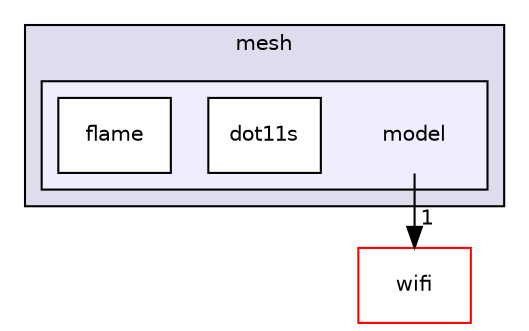 digraph "mesh/model" {
  compound=true
  node [ fontsize="10", fontname="Helvetica"];
  edge [ labelfontsize="10", labelfontname="Helvetica"];
  subgraph clusterdir_71786b7bc69a081a150e1a2372e4c3f1 {
    graph [ bgcolor="#ddddee", pencolor="black", label="mesh" fontname="Helvetica", fontsize="10", URL="dir_71786b7bc69a081a150e1a2372e4c3f1.html"]
  subgraph clusterdir_a4b7e01e85b9c193dcc87ec28d510bcd {
    graph [ bgcolor="#eeeeff", pencolor="black", label="" URL="dir_a4b7e01e85b9c193dcc87ec28d510bcd.html"];
    dir_a4b7e01e85b9c193dcc87ec28d510bcd [shape=plaintext label="model"];
    dir_925cd3bc11afbf01d4b1ff3fc246f8ca [shape=box label="dot11s" color="black" fillcolor="white" style="filled" URL="dir_925cd3bc11afbf01d4b1ff3fc246f8ca.html"];
    dir_a997051c34ea4fb8316e454cfc667d41 [shape=box label="flame" color="black" fillcolor="white" style="filled" URL="dir_a997051c34ea4fb8316e454cfc667d41.html"];
  }
  }
  dir_a701b57a7c8453ceba64c1289f0b7340 [shape=box label="wifi" fillcolor="white" style="filled" color="red" URL="dir_a701b57a7c8453ceba64c1289f0b7340.html"];
  dir_a4b7e01e85b9c193dcc87ec28d510bcd->dir_a701b57a7c8453ceba64c1289f0b7340 [headlabel="1", labeldistance=1.5 headhref="dir_000200_000078.html"];
}

